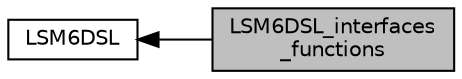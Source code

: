 digraph "LSM6DSL_interfaces_functions"
{
  edge [fontname="Helvetica",fontsize="10",labelfontname="Helvetica",labelfontsize="10"];
  node [fontname="Helvetica",fontsize="10",shape=box];
  rankdir=LR;
  Node2 [label="LSM6DSL",height=0.2,width=0.4,color="black", fillcolor="white", style="filled",URL="$group___l_s_m6_d_s_l.html",tooltip="This file provides a set of functions needed to drive the lsm6dsl enanced inertial module."];
  Node1 [label="LSM6DSL_interfaces\l_functions",height=0.2,width=0.4,color="black", fillcolor="grey75", style="filled", fontcolor="black",tooltip="This section provide a set of functions used to read and write a generic register of the device...."];
  Node2->Node1 [shape=plaintext, dir="back", style="solid"];
}
